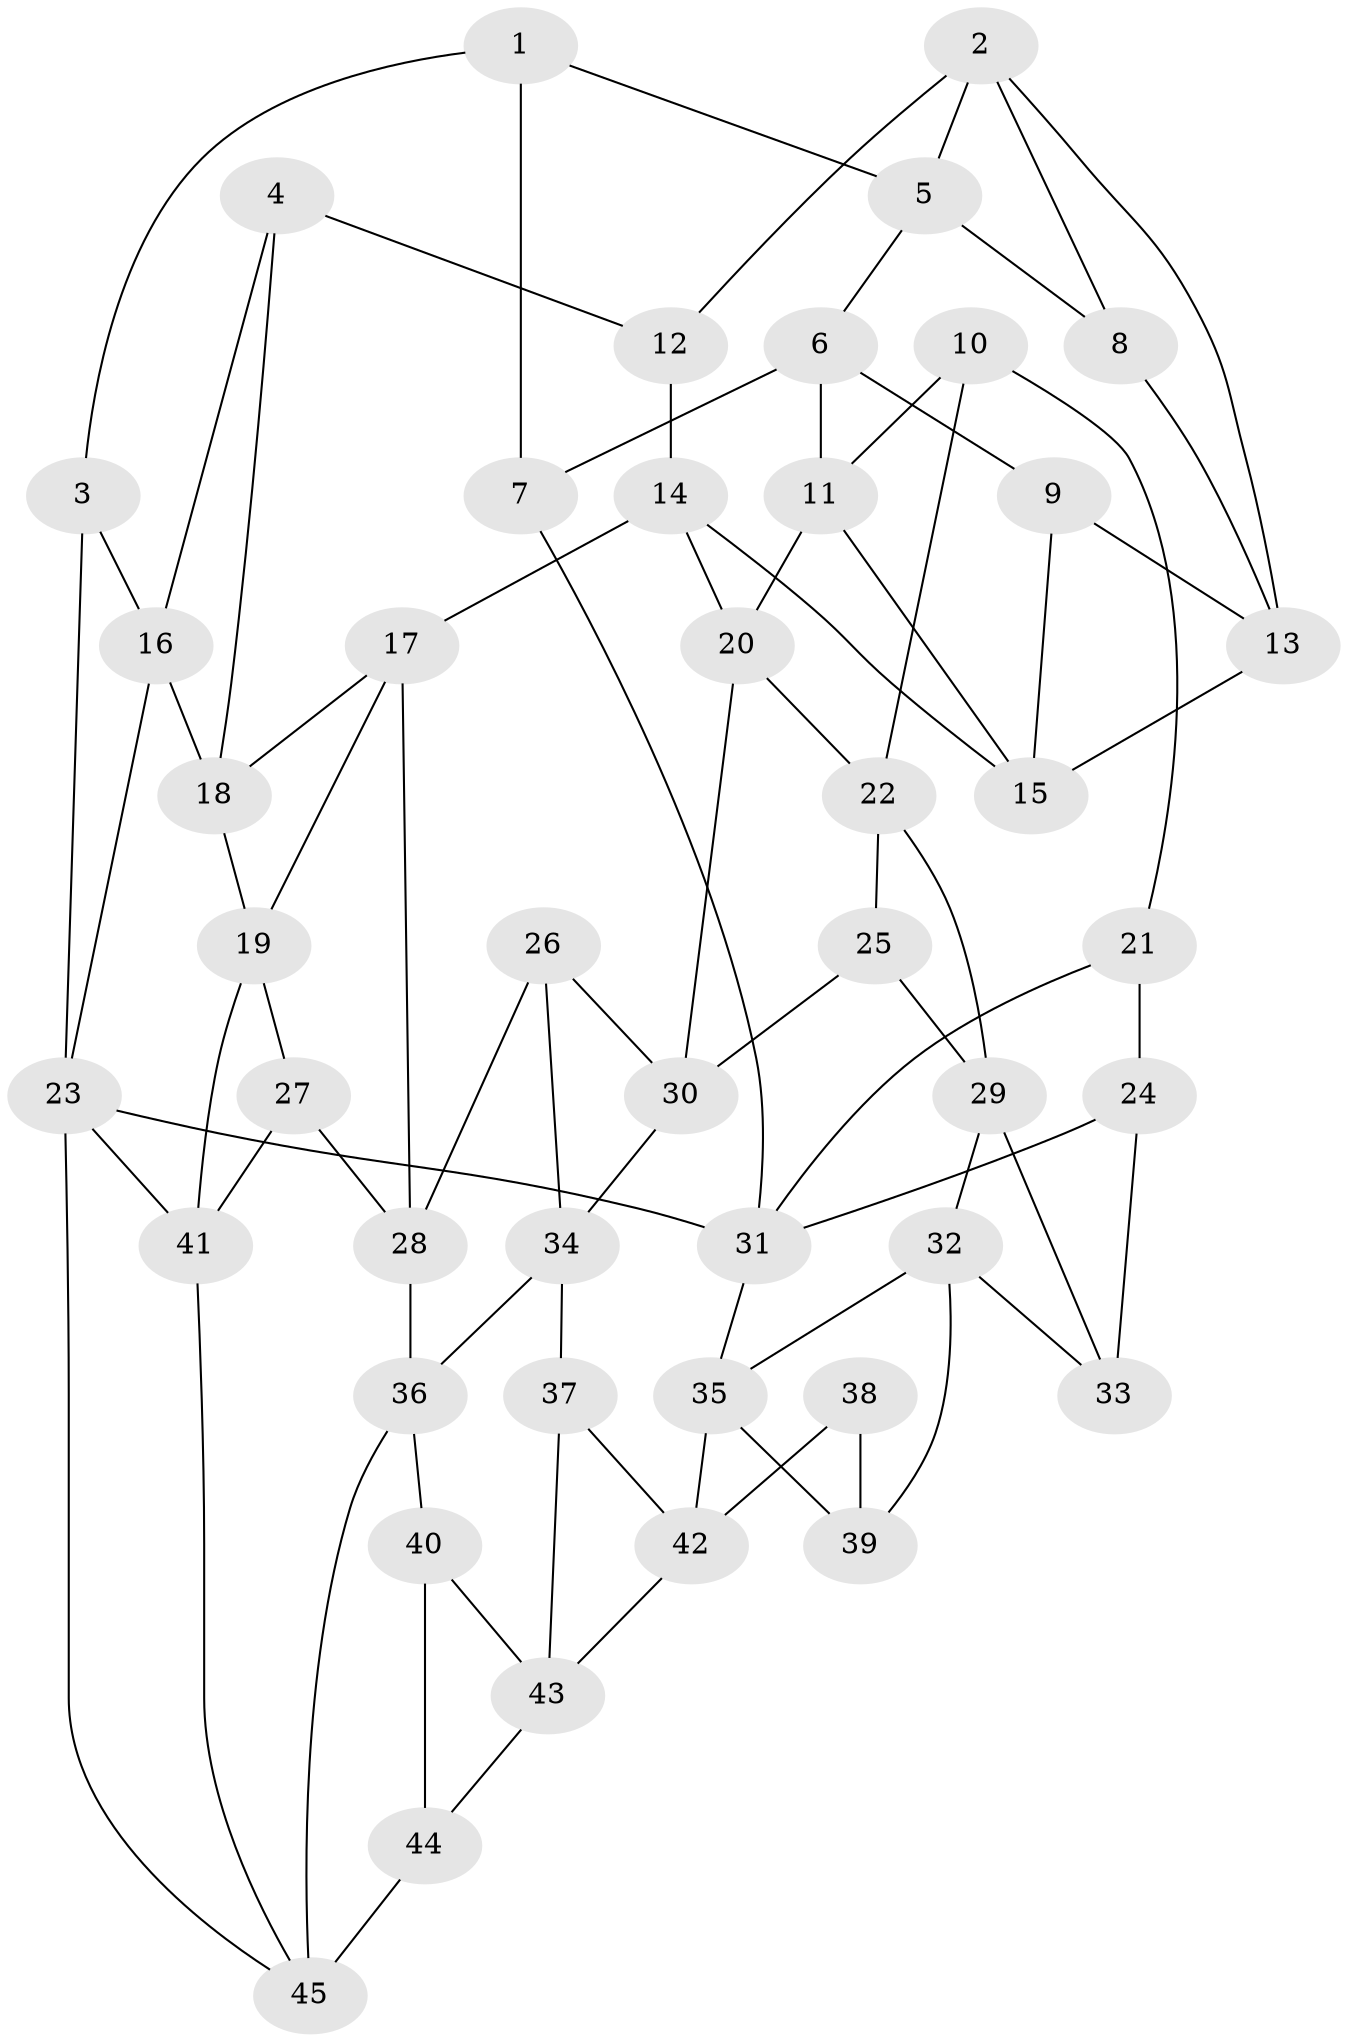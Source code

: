 // original degree distribution, {3: 0.044444444444444446, 5: 0.4888888888888889, 4: 0.2222222222222222, 6: 0.24444444444444444}
// Generated by graph-tools (version 1.1) at 2025/03/03/09/25 03:03:25]
// undirected, 45 vertices, 81 edges
graph export_dot {
graph [start="1"]
  node [color=gray90,style=filled];
  1;
  2;
  3;
  4;
  5;
  6;
  7;
  8;
  9;
  10;
  11;
  12;
  13;
  14;
  15;
  16;
  17;
  18;
  19;
  20;
  21;
  22;
  23;
  24;
  25;
  26;
  27;
  28;
  29;
  30;
  31;
  32;
  33;
  34;
  35;
  36;
  37;
  38;
  39;
  40;
  41;
  42;
  43;
  44;
  45;
  1 -- 3 [weight=1.0];
  1 -- 5 [weight=1.0];
  1 -- 7 [weight=1.0];
  2 -- 5 [weight=1.0];
  2 -- 8 [weight=1.0];
  2 -- 12 [weight=1.0];
  2 -- 13 [weight=1.0];
  3 -- 16 [weight=1.0];
  3 -- 23 [weight=1.0];
  4 -- 12 [weight=1.0];
  4 -- 16 [weight=1.0];
  4 -- 18 [weight=1.0];
  5 -- 6 [weight=1.0];
  5 -- 8 [weight=1.0];
  6 -- 7 [weight=1.0];
  6 -- 9 [weight=1.0];
  6 -- 11 [weight=1.0];
  7 -- 31 [weight=1.0];
  8 -- 13 [weight=1.0];
  9 -- 13 [weight=1.0];
  9 -- 15 [weight=1.0];
  10 -- 11 [weight=1.0];
  10 -- 21 [weight=1.0];
  10 -- 22 [weight=1.0];
  11 -- 15 [weight=1.0];
  11 -- 20 [weight=1.0];
  12 -- 14 [weight=1.0];
  13 -- 15 [weight=1.0];
  14 -- 15 [weight=1.0];
  14 -- 17 [weight=1.0];
  14 -- 20 [weight=1.0];
  16 -- 18 [weight=1.0];
  16 -- 23 [weight=1.0];
  17 -- 18 [weight=1.0];
  17 -- 19 [weight=1.0];
  17 -- 28 [weight=1.0];
  18 -- 19 [weight=1.0];
  19 -- 27 [weight=1.0];
  19 -- 41 [weight=1.0];
  20 -- 22 [weight=1.0];
  20 -- 30 [weight=1.0];
  21 -- 24 [weight=1.0];
  21 -- 31 [weight=1.0];
  22 -- 25 [weight=1.0];
  22 -- 29 [weight=1.0];
  23 -- 31 [weight=2.0];
  23 -- 41 [weight=1.0];
  23 -- 45 [weight=1.0];
  24 -- 31 [weight=1.0];
  24 -- 33 [weight=2.0];
  25 -- 29 [weight=1.0];
  25 -- 30 [weight=1.0];
  26 -- 28 [weight=1.0];
  26 -- 30 [weight=1.0];
  26 -- 34 [weight=1.0];
  27 -- 28 [weight=1.0];
  27 -- 41 [weight=1.0];
  28 -- 36 [weight=1.0];
  29 -- 32 [weight=1.0];
  29 -- 33 [weight=1.0];
  30 -- 34 [weight=1.0];
  31 -- 35 [weight=1.0];
  32 -- 33 [weight=1.0];
  32 -- 35 [weight=1.0];
  32 -- 39 [weight=1.0];
  34 -- 36 [weight=1.0];
  34 -- 37 [weight=1.0];
  35 -- 39 [weight=1.0];
  35 -- 42 [weight=1.0];
  36 -- 40 [weight=1.0];
  36 -- 45 [weight=1.0];
  37 -- 42 [weight=1.0];
  37 -- 43 [weight=1.0];
  38 -- 39 [weight=2.0];
  38 -- 42 [weight=1.0];
  40 -- 43 [weight=1.0];
  40 -- 44 [weight=1.0];
  41 -- 45 [weight=1.0];
  42 -- 43 [weight=1.0];
  43 -- 44 [weight=1.0];
  44 -- 45 [weight=2.0];
}
